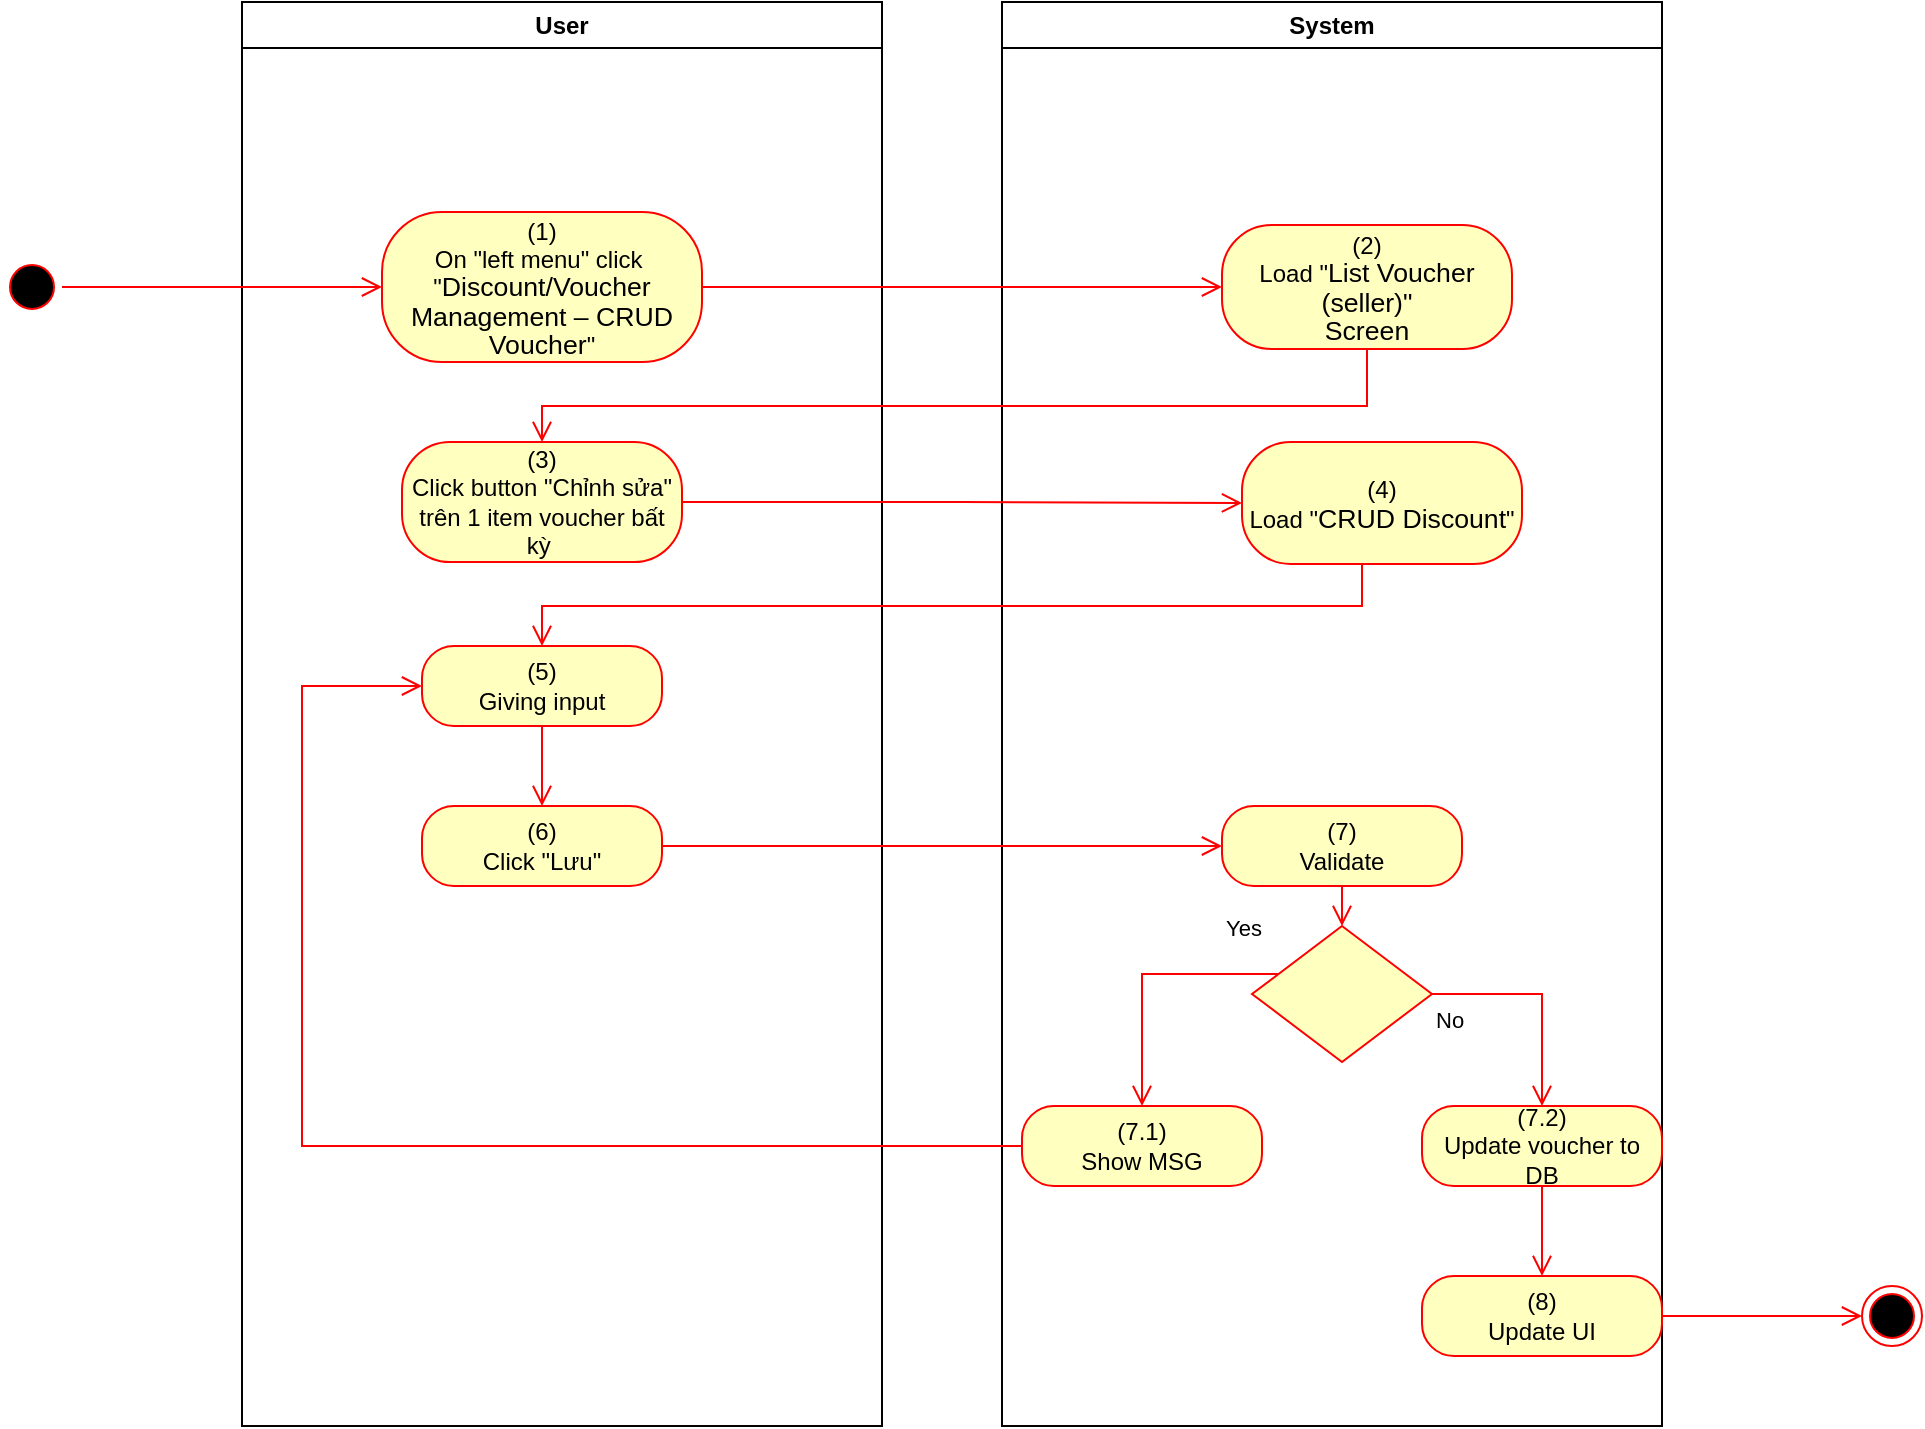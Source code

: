 <mxfile version="15.4.0" type="device"><diagram id="kUXhFmc1AJFooESR5sds" name="Page-1"><mxGraphModel dx="1086" dy="806" grid="1" gridSize="10" guides="1" tooltips="1" connect="1" arrows="1" fold="1" page="1" pageScale="1" pageWidth="850" pageHeight="1100" math="0" shadow="0"><root><mxCell id="0"/><mxCell id="1" parent="0"/><mxCell id="EAKs-nSTp53rGcOgpbz9-1" value="User" style="swimlane;whiteSpace=wrap" vertex="1" parent="1"><mxGeometry x="140" y="128" width="320" height="712" as="geometry"><mxRectangle x="120" y="128" width="60" height="23" as="alternateBounds"/></mxGeometry></mxCell><mxCell id="EAKs-nSTp53rGcOgpbz9-2" value="(1)&lt;br style=&quot;padding: 0px ; margin: 0px&quot;&gt;On &quot;left menu&quot; click&amp;nbsp;&lt;br style=&quot;padding: 0px ; margin: 0px&quot;&gt;&quot;&lt;span lang=&quot;EN-GB&quot; style=&quot;font-size: 10pt ; line-height: 14.267px ; font-family: &amp;#34;arial&amp;#34; , sans-serif&quot;&gt;Discount/Voucher&lt;br&gt;Management – CRUD Voucher&lt;/span&gt;&quot;" style="rounded=1;whiteSpace=wrap;html=1;arcSize=40;fontColor=#000000;fillColor=#ffffc0;strokeColor=#ff0000;" vertex="1" parent="EAKs-nSTp53rGcOgpbz9-1"><mxGeometry x="70" y="105" width="160" height="75" as="geometry"/></mxCell><mxCell id="EAKs-nSTp53rGcOgpbz9-3" value="(3)&lt;br&gt;Click button &quot;Chỉnh sửa&quot; trên 1 item voucher bất kỳ&amp;nbsp;" style="rounded=1;whiteSpace=wrap;html=1;arcSize=40;fontColor=#000000;fillColor=#ffffc0;strokeColor=#ff0000;" vertex="1" parent="EAKs-nSTp53rGcOgpbz9-1"><mxGeometry x="80" y="220" width="140" height="60" as="geometry"/></mxCell><mxCell id="EAKs-nSTp53rGcOgpbz9-4" value="(6)&lt;br&gt;Click &quot;Lưu&quot;" style="rounded=1;whiteSpace=wrap;html=1;arcSize=40;fontColor=#000000;fillColor=#ffffc0;strokeColor=#ff0000;" vertex="1" parent="EAKs-nSTp53rGcOgpbz9-1"><mxGeometry x="90" y="402" width="120" height="40" as="geometry"/></mxCell><mxCell id="EAKs-nSTp53rGcOgpbz9-5" value="(5)&lt;br&gt;Giving input" style="rounded=1;whiteSpace=wrap;html=1;arcSize=40;fontColor=#000000;fillColor=#ffffc0;strokeColor=#ff0000;" vertex="1" parent="EAKs-nSTp53rGcOgpbz9-1"><mxGeometry x="90" y="322" width="120" height="40" as="geometry"/></mxCell><mxCell id="EAKs-nSTp53rGcOgpbz9-6" value="" style="edgeStyle=orthogonalEdgeStyle;html=1;verticalAlign=bottom;endArrow=open;endSize=8;strokeColor=#ff0000;rounded=0;entryX=0.5;entryY=0;entryDx=0;entryDy=0;" edge="1" parent="EAKs-nSTp53rGcOgpbz9-1" source="EAKs-nSTp53rGcOgpbz9-5" target="EAKs-nSTp53rGcOgpbz9-4"><mxGeometry relative="1" as="geometry"><mxPoint x="330" y="402" as="targetPoint"/></mxGeometry></mxCell><mxCell id="EAKs-nSTp53rGcOgpbz9-7" value="System" style="swimlane;whiteSpace=wrap;startSize=23;" vertex="1" parent="1"><mxGeometry x="520" y="128" width="330" height="712" as="geometry"/></mxCell><mxCell id="EAKs-nSTp53rGcOgpbz9-8" value="(2)&lt;br&gt;Load &quot;&lt;span lang=&quot;EN-GB&quot; style=&quot;font-size: 10pt ; line-height: 14.267px ; font-family: &amp;#34;arial&amp;#34; , sans-serif&quot;&gt;&lt;span lang=&quot;EN-GB&quot; style=&quot;font-size: 10pt ; line-height: 14.267px&quot;&gt;List Voucher (seller)&lt;/span&gt;&quot;&lt;br&gt;Screen&lt;/span&gt;" style="rounded=1;whiteSpace=wrap;html=1;arcSize=40;fontColor=#000000;fillColor=#ffffc0;strokeColor=#ff0000;" vertex="1" parent="EAKs-nSTp53rGcOgpbz9-7"><mxGeometry x="110" y="111.5" width="145" height="62" as="geometry"/></mxCell><mxCell id="EAKs-nSTp53rGcOgpbz9-9" value="(7)&lt;br&gt;Validate" style="rounded=1;whiteSpace=wrap;html=1;arcSize=40;fontColor=#000000;fillColor=#ffffc0;strokeColor=#ff0000;" vertex="1" parent="EAKs-nSTp53rGcOgpbz9-7"><mxGeometry x="110" y="402" width="120" height="40" as="geometry"/></mxCell><mxCell id="EAKs-nSTp53rGcOgpbz9-10" value="" style="edgeStyle=orthogonalEdgeStyle;html=1;verticalAlign=bottom;endArrow=open;endSize=8;strokeColor=#ff0000;rounded=0;entryX=0.5;entryY=0;entryDx=0;entryDy=0;" edge="1" parent="EAKs-nSTp53rGcOgpbz9-7" source="EAKs-nSTp53rGcOgpbz9-9" target="EAKs-nSTp53rGcOgpbz9-11"><mxGeometry relative="1" as="geometry"><mxPoint x="165" y="442" as="targetPoint"/></mxGeometry></mxCell><mxCell id="EAKs-nSTp53rGcOgpbz9-11" value="" style="rhombus;whiteSpace=wrap;html=1;fillColor=#ffffc0;strokeColor=#ff0000;" vertex="1" parent="EAKs-nSTp53rGcOgpbz9-7"><mxGeometry x="125" y="462" width="90" height="68" as="geometry"/></mxCell><mxCell id="EAKs-nSTp53rGcOgpbz9-12" value="No" style="edgeStyle=orthogonalEdgeStyle;html=1;align=left;verticalAlign=top;endArrow=open;endSize=8;strokeColor=#ff0000;rounded=0;exitX=1;exitY=0.5;exitDx=0;exitDy=0;" edge="1" parent="EAKs-nSTp53rGcOgpbz9-7" source="EAKs-nSTp53rGcOgpbz9-11" target="EAKs-nSTp53rGcOgpbz9-13"><mxGeometry x="-1" relative="1" as="geometry"><mxPoint x="170" y="552" as="targetPoint"/></mxGeometry></mxCell><mxCell id="EAKs-nSTp53rGcOgpbz9-13" value="(7.2)&lt;br&gt;Update voucher to DB" style="rounded=1;whiteSpace=wrap;html=1;arcSize=40;fontColor=#000000;fillColor=#ffffc0;strokeColor=#ff0000;" vertex="1" parent="EAKs-nSTp53rGcOgpbz9-7"><mxGeometry x="210" y="552" width="120" height="40" as="geometry"/></mxCell><mxCell id="EAKs-nSTp53rGcOgpbz9-14" value="(8)&lt;br&gt;Update UI" style="rounded=1;whiteSpace=wrap;html=1;arcSize=40;fontColor=#000000;fillColor=#ffffc0;strokeColor=#ff0000;" vertex="1" parent="EAKs-nSTp53rGcOgpbz9-7"><mxGeometry x="210" y="637" width="120" height="40" as="geometry"/></mxCell><mxCell id="EAKs-nSTp53rGcOgpbz9-15" value="" style="edgeStyle=orthogonalEdgeStyle;html=1;verticalAlign=bottom;endArrow=open;endSize=8;strokeColor=#ff0000;rounded=0;exitX=0.5;exitY=1;exitDx=0;exitDy=0;entryX=0.5;entryY=0;entryDx=0;entryDy=0;" edge="1" parent="EAKs-nSTp53rGcOgpbz9-7" source="EAKs-nSTp53rGcOgpbz9-13" target="EAKs-nSTp53rGcOgpbz9-14"><mxGeometry relative="1" as="geometry"><mxPoint x="170" y="642" as="targetPoint"/></mxGeometry></mxCell><mxCell id="EAKs-nSTp53rGcOgpbz9-16" value="(7.1)&lt;br&gt;Show MSG" style="rounded=1;whiteSpace=wrap;html=1;arcSize=40;fontColor=#000000;fillColor=#ffffc0;strokeColor=#ff0000;" vertex="1" parent="EAKs-nSTp53rGcOgpbz9-7"><mxGeometry x="10" y="552" width="120" height="40" as="geometry"/></mxCell><mxCell id="EAKs-nSTp53rGcOgpbz9-17" value="Yes" style="edgeStyle=orthogonalEdgeStyle;html=1;align=left;verticalAlign=bottom;endArrow=open;endSize=8;strokeColor=#ff0000;rounded=0;entryX=0.5;entryY=0;entryDx=0;entryDy=0;" edge="1" parent="EAKs-nSTp53rGcOgpbz9-7" source="EAKs-nSTp53rGcOgpbz9-11" target="EAKs-nSTp53rGcOgpbz9-16"><mxGeometry x="-0.579" y="-14" relative="1" as="geometry"><mxPoint x="70" y="552" as="targetPoint"/><Array as="points"><mxPoint x="70" y="486"/></Array><mxPoint as="offset"/></mxGeometry></mxCell><mxCell id="EAKs-nSTp53rGcOgpbz9-18" value="(4)&lt;br&gt;Load &quot;&lt;span lang=&quot;EN-GB&quot; style=&quot;font-size: 10pt ; line-height: 14.267px ; font-family: &amp;#34;arial&amp;#34; , sans-serif&quot;&gt;CRUD Discount&lt;/span&gt;&quot;" style="rounded=1;whiteSpace=wrap;html=1;arcSize=40;fontColor=#000000;fillColor=#ffffc0;strokeColor=#ff0000;" vertex="1" parent="EAKs-nSTp53rGcOgpbz9-7"><mxGeometry x="120" y="220" width="140" height="61" as="geometry"/></mxCell><mxCell id="EAKs-nSTp53rGcOgpbz9-19" value="" style="ellipse;html=1;shape=startState;fillColor=#000000;strokeColor=#ff0000;" vertex="1" parent="1"><mxGeometry x="20" y="255.5" width="30" height="30" as="geometry"/></mxCell><mxCell id="EAKs-nSTp53rGcOgpbz9-20" value="" style="edgeStyle=orthogonalEdgeStyle;html=1;verticalAlign=bottom;endArrow=open;endSize=8;strokeColor=#ff0000;rounded=0;entryX=0;entryY=0.5;entryDx=0;entryDy=0;" edge="1" parent="1" source="EAKs-nSTp53rGcOgpbz9-19" target="EAKs-nSTp53rGcOgpbz9-2"><mxGeometry relative="1" as="geometry"><mxPoint x="200" y="253" as="targetPoint"/></mxGeometry></mxCell><mxCell id="EAKs-nSTp53rGcOgpbz9-21" value="" style="edgeStyle=orthogonalEdgeStyle;html=1;verticalAlign=bottom;endArrow=open;endSize=8;strokeColor=#ff0000;rounded=0;entryX=0;entryY=0.5;entryDx=0;entryDy=0;" edge="1" parent="1" source="EAKs-nSTp53rGcOgpbz9-2" target="EAKs-nSTp53rGcOgpbz9-8"><mxGeometry relative="1" as="geometry"><mxPoint x="600" y="271" as="targetPoint"/></mxGeometry></mxCell><mxCell id="EAKs-nSTp53rGcOgpbz9-22" value="" style="edgeStyle=orthogonalEdgeStyle;html=1;verticalAlign=bottom;endArrow=open;endSize=8;strokeColor=#ff0000;rounded=0;entryX=0.5;entryY=0;entryDx=0;entryDy=0;" edge="1" parent="1" source="EAKs-nSTp53rGcOgpbz9-8" target="EAKs-nSTp53rGcOgpbz9-3"><mxGeometry relative="1" as="geometry"><mxPoint x="685" y="350" as="targetPoint"/><Array as="points"><mxPoint x="703" y="330"/><mxPoint x="290" y="330"/></Array></mxGeometry></mxCell><mxCell id="EAKs-nSTp53rGcOgpbz9-23" value="" style="edgeStyle=orthogonalEdgeStyle;html=1;verticalAlign=bottom;endArrow=open;endSize=8;strokeColor=#ff0000;rounded=0;entryX=0;entryY=0.5;entryDx=0;entryDy=0;" edge="1" parent="1" source="EAKs-nSTp53rGcOgpbz9-4" target="EAKs-nSTp53rGcOgpbz9-9"><mxGeometry relative="1" as="geometry"><mxPoint x="280" y="570" as="targetPoint"/></mxGeometry></mxCell><mxCell id="EAKs-nSTp53rGcOgpbz9-24" value="" style="ellipse;html=1;shape=endState;fillColor=#000000;strokeColor=#ff0000;" vertex="1" parent="1"><mxGeometry x="950" y="770" width="30" height="30" as="geometry"/></mxCell><mxCell id="EAKs-nSTp53rGcOgpbz9-25" value="" style="edgeStyle=orthogonalEdgeStyle;html=1;verticalAlign=bottom;endArrow=open;endSize=8;strokeColor=#ff0000;rounded=0;exitX=1;exitY=0.5;exitDx=0;exitDy=0;entryX=0;entryY=0.5;entryDx=0;entryDy=0;" edge="1" parent="1" source="EAKs-nSTp53rGcOgpbz9-14" target="EAKs-nSTp53rGcOgpbz9-24"><mxGeometry relative="1" as="geometry"><mxPoint x="820" y="760" as="targetPoint"/><mxPoint x="820" y="700" as="sourcePoint"/></mxGeometry></mxCell><mxCell id="EAKs-nSTp53rGcOgpbz9-26" value="" style="edgeStyle=orthogonalEdgeStyle;html=1;verticalAlign=bottom;endArrow=open;endSize=8;strokeColor=#ff0000;rounded=0;entryX=0;entryY=0.5;entryDx=0;entryDy=0;" edge="1" parent="1" source="EAKs-nSTp53rGcOgpbz9-16" target="EAKs-nSTp53rGcOgpbz9-5"><mxGeometry relative="1" as="geometry"><mxPoint x="590" y="780" as="targetPoint"/><Array as="points"><mxPoint x="170" y="700"/><mxPoint x="170" y="470"/></Array></mxGeometry></mxCell><mxCell id="EAKs-nSTp53rGcOgpbz9-27" value="" style="edgeStyle=orthogonalEdgeStyle;html=1;verticalAlign=bottom;endArrow=open;endSize=8;strokeColor=#ff0000;rounded=0;entryX=0;entryY=0.5;entryDx=0;entryDy=0;" edge="1" parent="1" source="EAKs-nSTp53rGcOgpbz9-3" target="EAKs-nSTp53rGcOgpbz9-18"><mxGeometry relative="1" as="geometry"><mxPoint x="280" y="463" as="targetPoint"/></mxGeometry></mxCell><mxCell id="EAKs-nSTp53rGcOgpbz9-28" value="" style="edgeStyle=orthogonalEdgeStyle;html=1;verticalAlign=bottom;endArrow=open;endSize=8;strokeColor=#ff0000;rounded=0;entryX=0.5;entryY=0;entryDx=0;entryDy=0;" edge="1" parent="1" source="EAKs-nSTp53rGcOgpbz9-18" target="EAKs-nSTp53rGcOgpbz9-5"><mxGeometry relative="1" as="geometry"><mxPoint x="690" y="460" as="targetPoint"/><Array as="points"><mxPoint x="700" y="430"/><mxPoint x="290" y="430"/></Array></mxGeometry></mxCell></root></mxGraphModel></diagram></mxfile>
